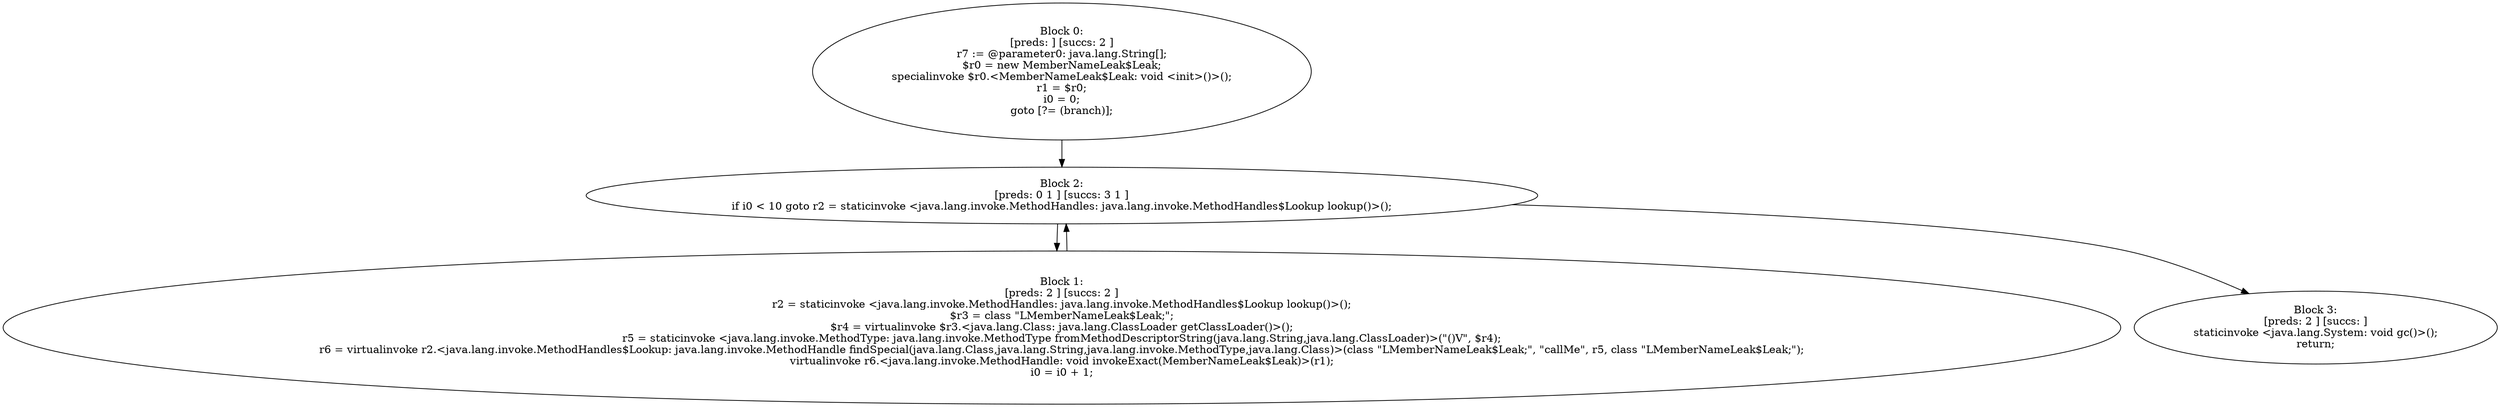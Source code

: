 digraph "unitGraph" {
    "Block 0:
[preds: ] [succs: 2 ]
r7 := @parameter0: java.lang.String[];
$r0 = new MemberNameLeak$Leak;
specialinvoke $r0.<MemberNameLeak$Leak: void <init>()>();
r1 = $r0;
i0 = 0;
goto [?= (branch)];
"
    "Block 1:
[preds: 2 ] [succs: 2 ]
r2 = staticinvoke <java.lang.invoke.MethodHandles: java.lang.invoke.MethodHandles$Lookup lookup()>();
$r3 = class \"LMemberNameLeak$Leak;\";
$r4 = virtualinvoke $r3.<java.lang.Class: java.lang.ClassLoader getClassLoader()>();
r5 = staticinvoke <java.lang.invoke.MethodType: java.lang.invoke.MethodType fromMethodDescriptorString(java.lang.String,java.lang.ClassLoader)>(\"()V\", $r4);
r6 = virtualinvoke r2.<java.lang.invoke.MethodHandles$Lookup: java.lang.invoke.MethodHandle findSpecial(java.lang.Class,java.lang.String,java.lang.invoke.MethodType,java.lang.Class)>(class \"LMemberNameLeak$Leak;\", \"callMe\", r5, class \"LMemberNameLeak$Leak;\");
virtualinvoke r6.<java.lang.invoke.MethodHandle: void invokeExact(MemberNameLeak$Leak)>(r1);
i0 = i0 + 1;
"
    "Block 2:
[preds: 0 1 ] [succs: 3 1 ]
if i0 < 10 goto r2 = staticinvoke <java.lang.invoke.MethodHandles: java.lang.invoke.MethodHandles$Lookup lookup()>();
"
    "Block 3:
[preds: 2 ] [succs: ]
staticinvoke <java.lang.System: void gc()>();
return;
"
    "Block 0:
[preds: ] [succs: 2 ]
r7 := @parameter0: java.lang.String[];
$r0 = new MemberNameLeak$Leak;
specialinvoke $r0.<MemberNameLeak$Leak: void <init>()>();
r1 = $r0;
i0 = 0;
goto [?= (branch)];
"->"Block 2:
[preds: 0 1 ] [succs: 3 1 ]
if i0 < 10 goto r2 = staticinvoke <java.lang.invoke.MethodHandles: java.lang.invoke.MethodHandles$Lookup lookup()>();
";
    "Block 1:
[preds: 2 ] [succs: 2 ]
r2 = staticinvoke <java.lang.invoke.MethodHandles: java.lang.invoke.MethodHandles$Lookup lookup()>();
$r3 = class \"LMemberNameLeak$Leak;\";
$r4 = virtualinvoke $r3.<java.lang.Class: java.lang.ClassLoader getClassLoader()>();
r5 = staticinvoke <java.lang.invoke.MethodType: java.lang.invoke.MethodType fromMethodDescriptorString(java.lang.String,java.lang.ClassLoader)>(\"()V\", $r4);
r6 = virtualinvoke r2.<java.lang.invoke.MethodHandles$Lookup: java.lang.invoke.MethodHandle findSpecial(java.lang.Class,java.lang.String,java.lang.invoke.MethodType,java.lang.Class)>(class \"LMemberNameLeak$Leak;\", \"callMe\", r5, class \"LMemberNameLeak$Leak;\");
virtualinvoke r6.<java.lang.invoke.MethodHandle: void invokeExact(MemberNameLeak$Leak)>(r1);
i0 = i0 + 1;
"->"Block 2:
[preds: 0 1 ] [succs: 3 1 ]
if i0 < 10 goto r2 = staticinvoke <java.lang.invoke.MethodHandles: java.lang.invoke.MethodHandles$Lookup lookup()>();
";
    "Block 2:
[preds: 0 1 ] [succs: 3 1 ]
if i0 < 10 goto r2 = staticinvoke <java.lang.invoke.MethodHandles: java.lang.invoke.MethodHandles$Lookup lookup()>();
"->"Block 3:
[preds: 2 ] [succs: ]
staticinvoke <java.lang.System: void gc()>();
return;
";
    "Block 2:
[preds: 0 1 ] [succs: 3 1 ]
if i0 < 10 goto r2 = staticinvoke <java.lang.invoke.MethodHandles: java.lang.invoke.MethodHandles$Lookup lookup()>();
"->"Block 1:
[preds: 2 ] [succs: 2 ]
r2 = staticinvoke <java.lang.invoke.MethodHandles: java.lang.invoke.MethodHandles$Lookup lookup()>();
$r3 = class \"LMemberNameLeak$Leak;\";
$r4 = virtualinvoke $r3.<java.lang.Class: java.lang.ClassLoader getClassLoader()>();
r5 = staticinvoke <java.lang.invoke.MethodType: java.lang.invoke.MethodType fromMethodDescriptorString(java.lang.String,java.lang.ClassLoader)>(\"()V\", $r4);
r6 = virtualinvoke r2.<java.lang.invoke.MethodHandles$Lookup: java.lang.invoke.MethodHandle findSpecial(java.lang.Class,java.lang.String,java.lang.invoke.MethodType,java.lang.Class)>(class \"LMemberNameLeak$Leak;\", \"callMe\", r5, class \"LMemberNameLeak$Leak;\");
virtualinvoke r6.<java.lang.invoke.MethodHandle: void invokeExact(MemberNameLeak$Leak)>(r1);
i0 = i0 + 1;
";
}
